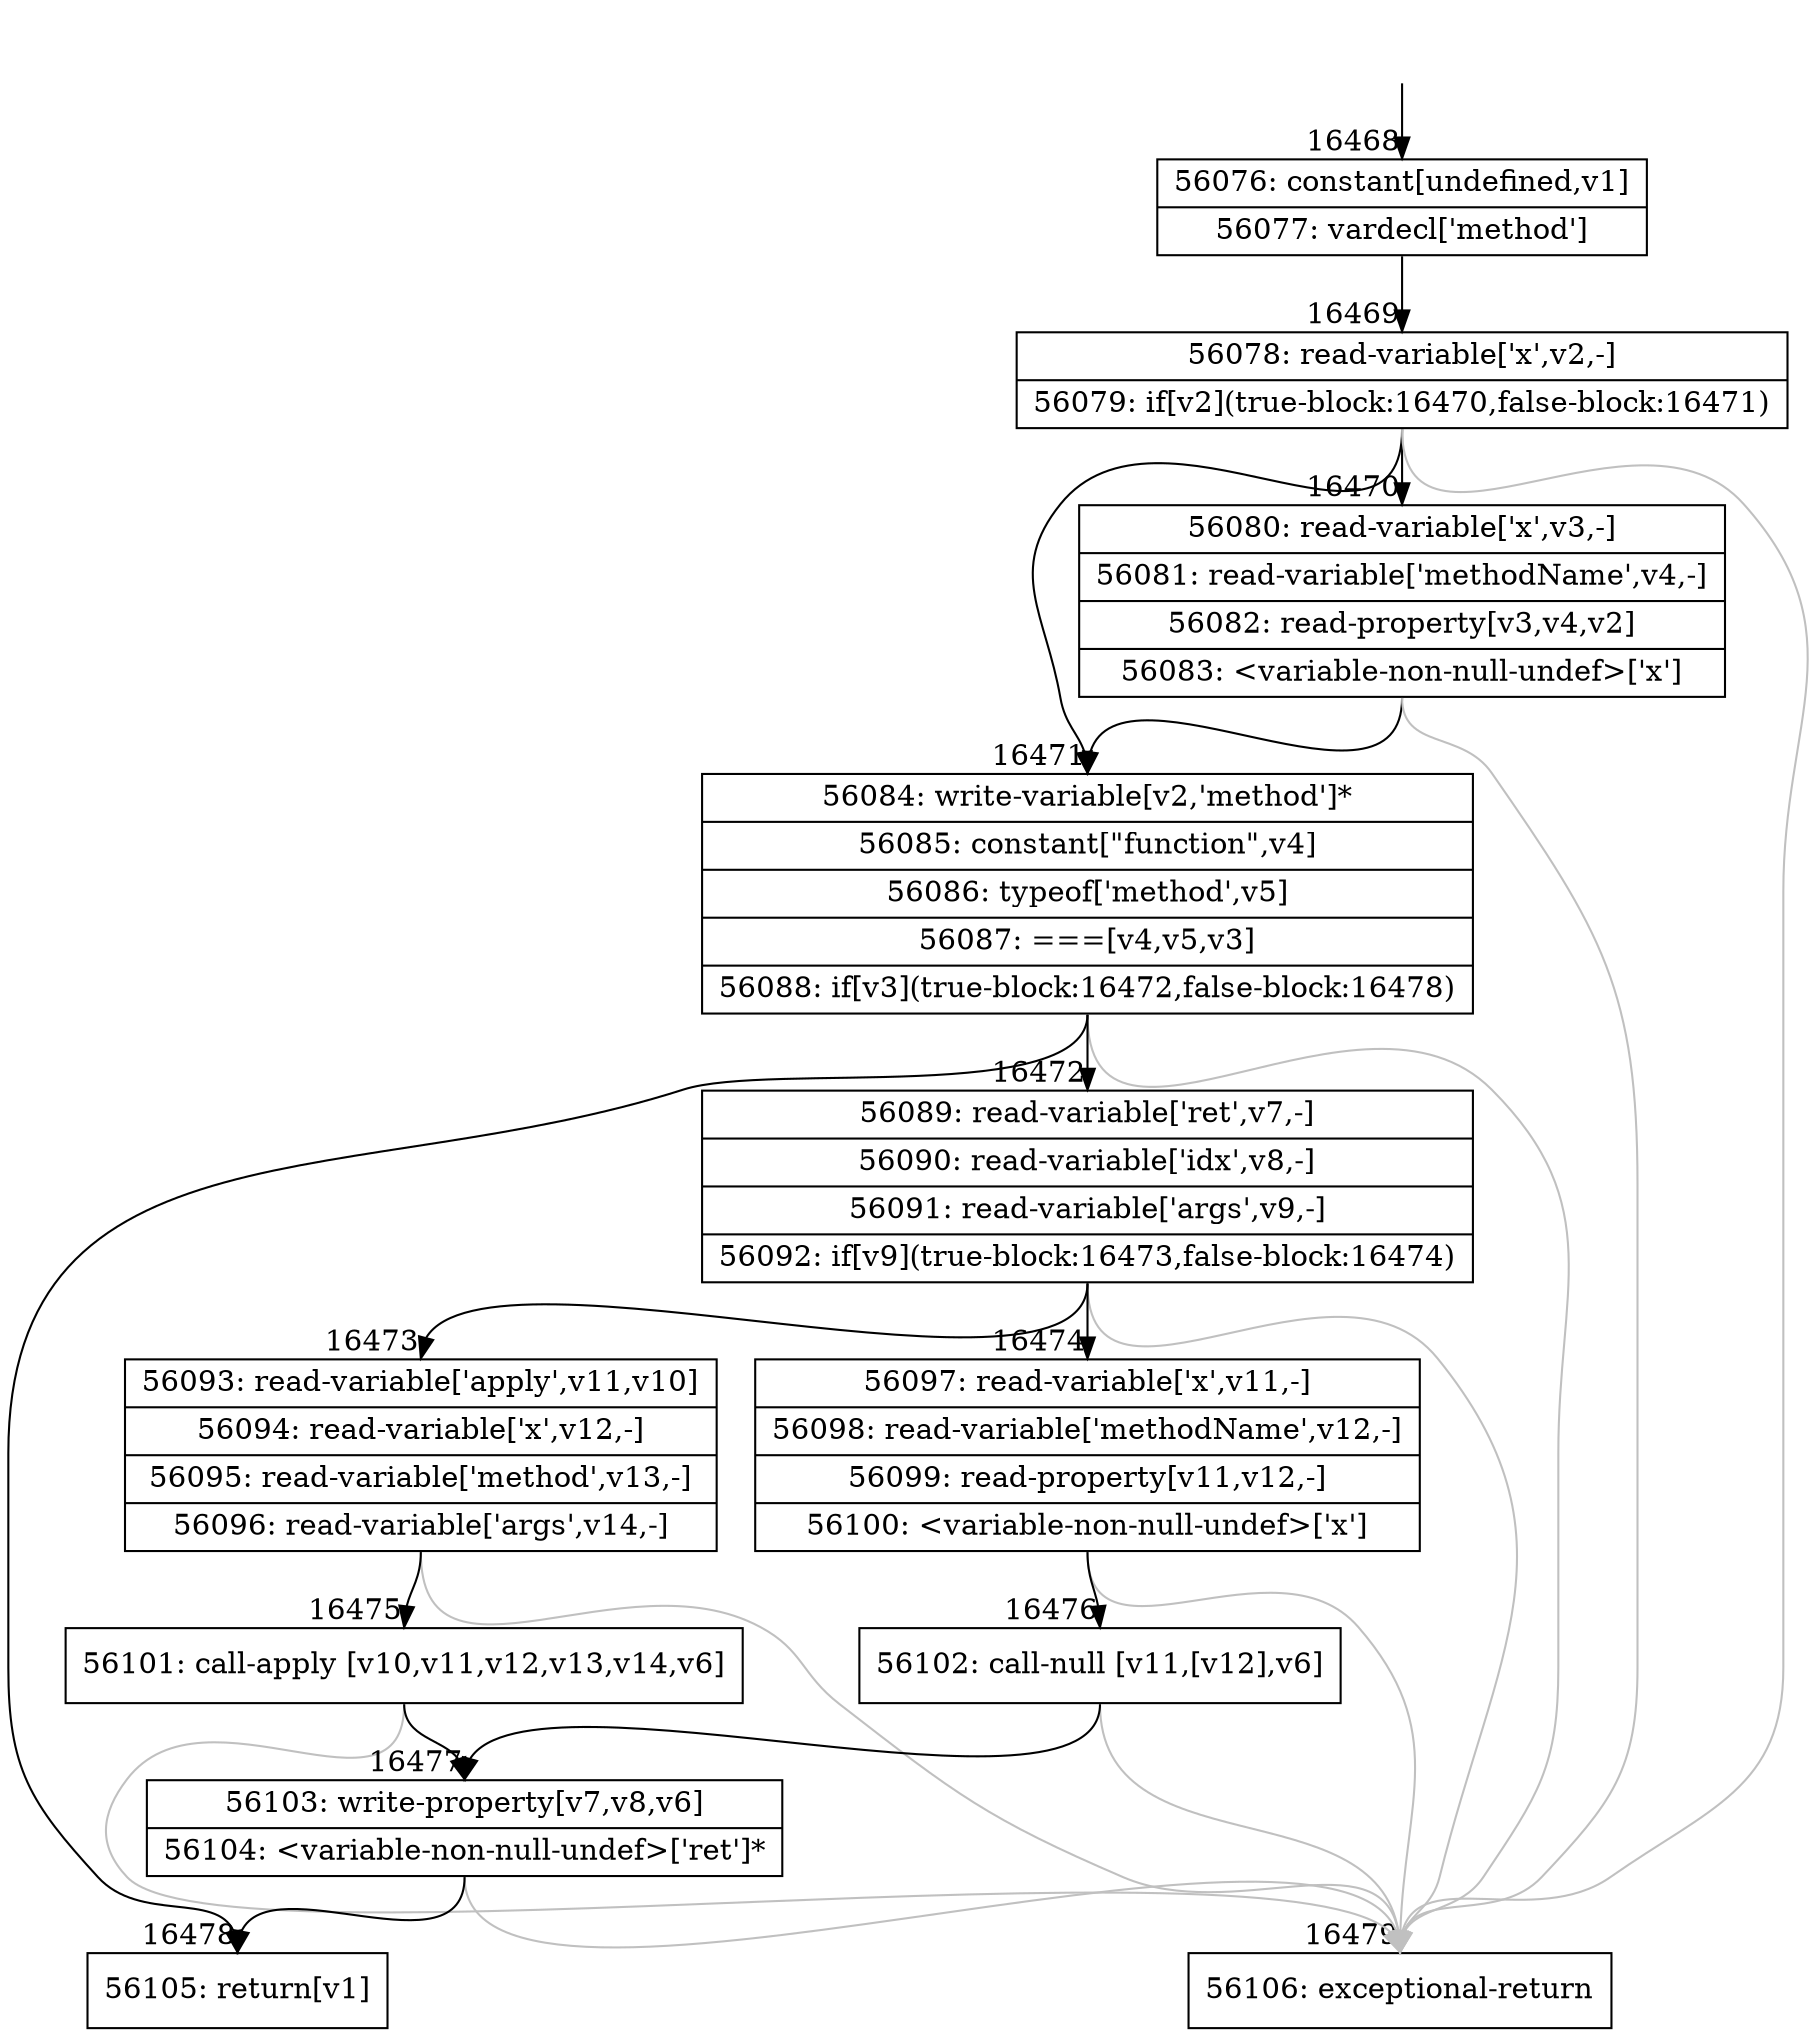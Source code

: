 digraph {
rankdir="TD"
BB_entry1410[shape=none,label=""];
BB_entry1410 -> BB16468 [tailport=s, headport=n, headlabel="    16468"]
BB16468 [shape=record label="{56076: constant[undefined,v1]|56077: vardecl['method']}" ] 
BB16468 -> BB16469 [tailport=s, headport=n, headlabel="      16469"]
BB16469 [shape=record label="{56078: read-variable['x',v2,-]|56079: if[v2](true-block:16470,false-block:16471)}" ] 
BB16469 -> BB16471 [tailport=s, headport=n, headlabel="      16471"]
BB16469 -> BB16470 [tailport=s, headport=n, headlabel="      16470"]
BB16469 -> BB16479 [tailport=s, headport=n, color=gray, headlabel="      16479"]
BB16470 [shape=record label="{56080: read-variable['x',v3,-]|56081: read-variable['methodName',v4,-]|56082: read-property[v3,v4,v2]|56083: \<variable-non-null-undef\>['x']}" ] 
BB16470 -> BB16471 [tailport=s, headport=n]
BB16470 -> BB16479 [tailport=s, headport=n, color=gray]
BB16471 [shape=record label="{56084: write-variable[v2,'method']*|56085: constant[\"function\",v4]|56086: typeof['method',v5]|56087: ===[v4,v5,v3]|56088: if[v3](true-block:16472,false-block:16478)}" ] 
BB16471 -> BB16472 [tailport=s, headport=n, headlabel="      16472"]
BB16471 -> BB16478 [tailport=s, headport=n, headlabel="      16478"]
BB16471 -> BB16479 [tailport=s, headport=n, color=gray]
BB16472 [shape=record label="{56089: read-variable['ret',v7,-]|56090: read-variable['idx',v8,-]|56091: read-variable['args',v9,-]|56092: if[v9](true-block:16473,false-block:16474)}" ] 
BB16472 -> BB16473 [tailport=s, headport=n, headlabel="      16473"]
BB16472 -> BB16474 [tailport=s, headport=n, headlabel="      16474"]
BB16472 -> BB16479 [tailport=s, headport=n, color=gray]
BB16473 [shape=record label="{56093: read-variable['apply',v11,v10]|56094: read-variable['x',v12,-]|56095: read-variable['method',v13,-]|56096: read-variable['args',v14,-]}" ] 
BB16473 -> BB16475 [tailport=s, headport=n, headlabel="      16475"]
BB16473 -> BB16479 [tailport=s, headport=n, color=gray]
BB16474 [shape=record label="{56097: read-variable['x',v11,-]|56098: read-variable['methodName',v12,-]|56099: read-property[v11,v12,-]|56100: \<variable-non-null-undef\>['x']}" ] 
BB16474 -> BB16476 [tailport=s, headport=n, headlabel="      16476"]
BB16474 -> BB16479 [tailport=s, headport=n, color=gray]
BB16475 [shape=record label="{56101: call-apply [v10,v11,v12,v13,v14,v6]}" ] 
BB16475 -> BB16477 [tailport=s, headport=n, headlabel="      16477"]
BB16475 -> BB16479 [tailport=s, headport=n, color=gray]
BB16476 [shape=record label="{56102: call-null [v11,[v12],v6]}" ] 
BB16476 -> BB16477 [tailport=s, headport=n]
BB16476 -> BB16479 [tailport=s, headport=n, color=gray]
BB16477 [shape=record label="{56103: write-property[v7,v8,v6]|56104: \<variable-non-null-undef\>['ret']*}" ] 
BB16477 -> BB16478 [tailport=s, headport=n]
BB16477 -> BB16479 [tailport=s, headport=n, color=gray]
BB16478 [shape=record label="{56105: return[v1]}" ] 
BB16479 [shape=record label="{56106: exceptional-return}" ] 
//#$~ 30911
}
